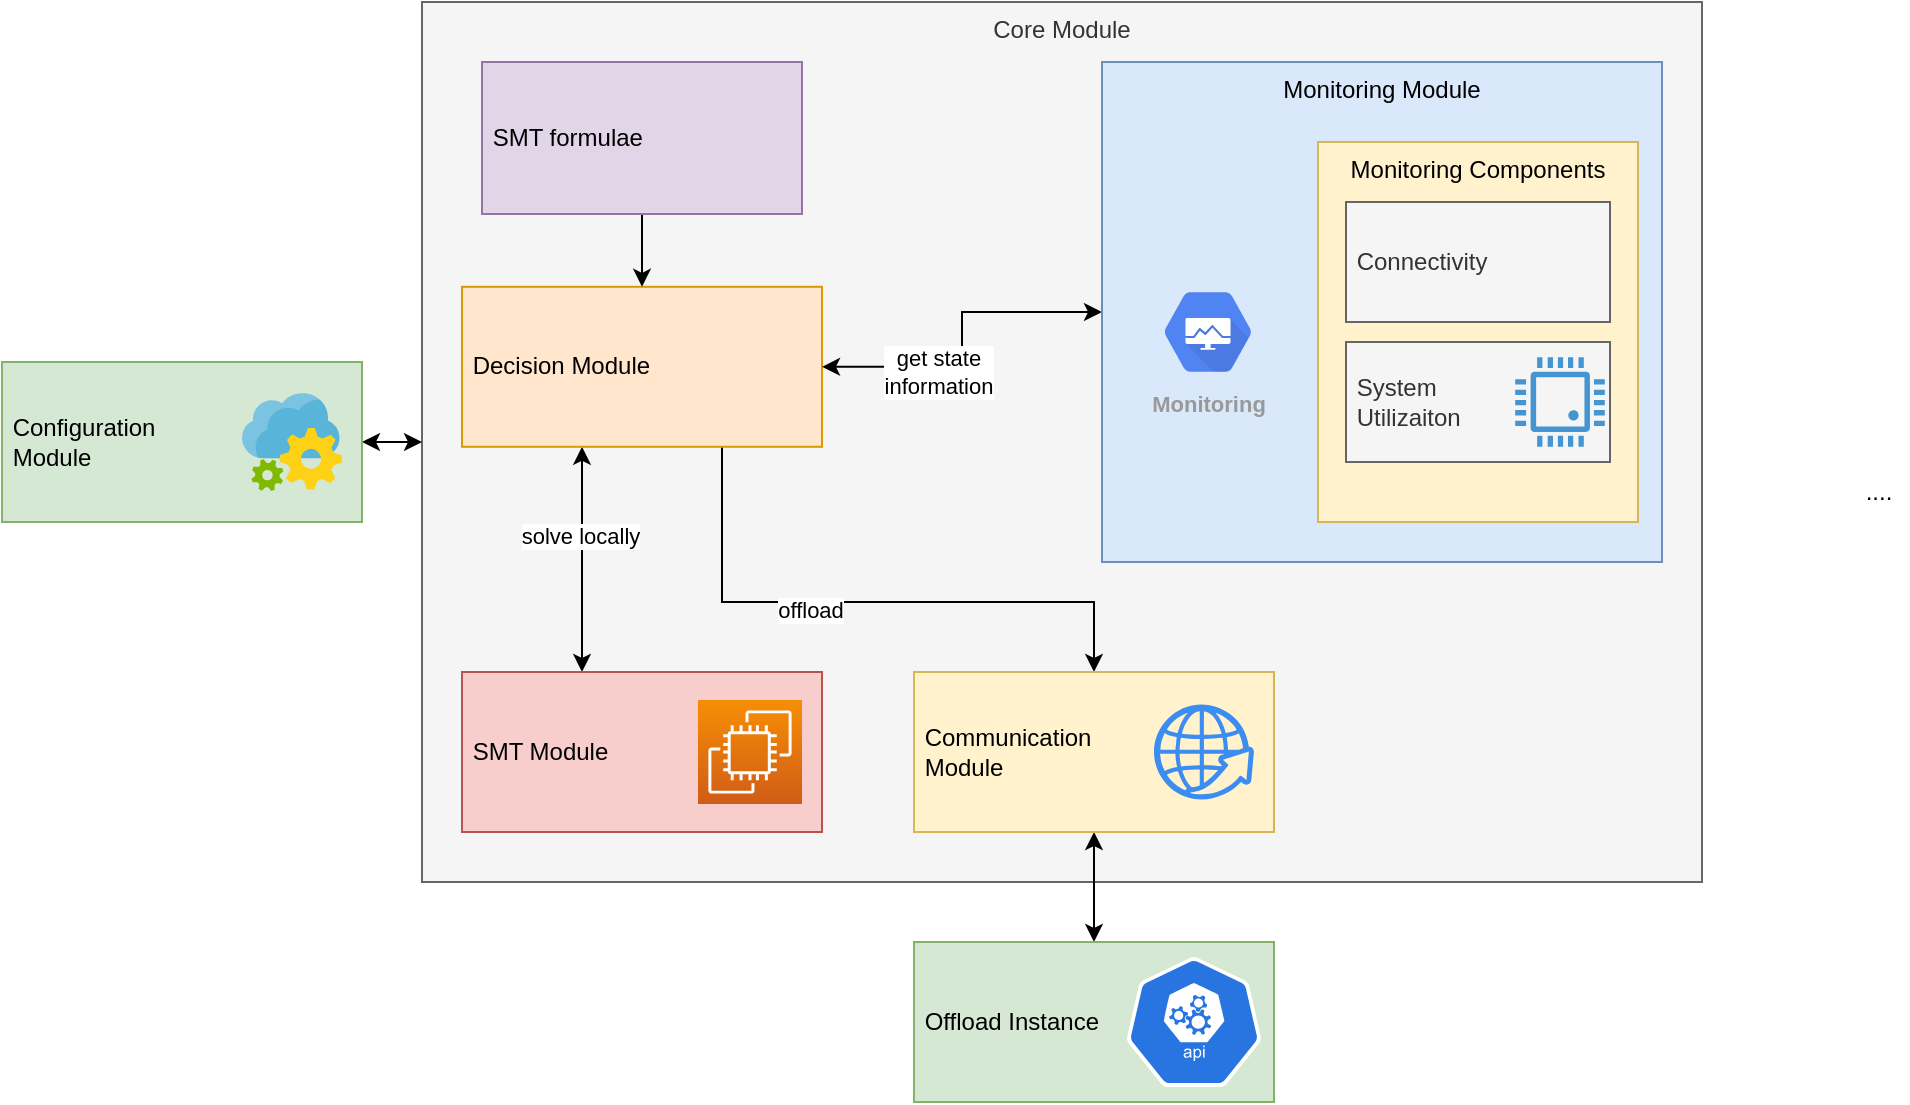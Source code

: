 <mxfile version="16.5.3" type="device" pages="3"><diagram id="HZbgIOah4H4XO02jpPyo" name="design"><mxGraphModel dx="1422" dy="762" grid="1" gridSize="10" guides="1" tooltips="1" connect="1" arrows="1" fold="1" page="1" pageScale="1" pageWidth="827" pageHeight="1169" math="0" shadow="0"><root><mxCell id="0"/><mxCell id="1" parent="0"/><mxCell id="iXTkmS1UlQjCXuWyBWxg-1" value="Core Module" style="rounded=0;whiteSpace=wrap;html=1;fillColor=#f5f5f5;fontColor=#333333;strokeColor=#666666;verticalAlign=top;" vertex="1" parent="1"><mxGeometry x="250" y="80" width="640" height="440" as="geometry"/></mxCell><mxCell id="iXTkmS1UlQjCXuWyBWxg-2" style="edgeStyle=orthogonalEdgeStyle;rounded=0;orthogonalLoop=1;jettySize=auto;html=1;startArrow=classic;startFill=1;" edge="1" parent="1" source="iXTkmS1UlQjCXuWyBWxg-3" target="iXTkmS1UlQjCXuWyBWxg-1"><mxGeometry relative="1" as="geometry"/></mxCell><mxCell id="iXTkmS1UlQjCXuWyBWxg-3" value="&amp;nbsp;Configuration &lt;br&gt;&amp;nbsp;Module" style="rounded=0;whiteSpace=wrap;html=1;align=left;fillColor=#d5e8d4;strokeColor=#82b366;" vertex="1" parent="1"><mxGeometry x="40" y="260" width="180" height="80" as="geometry"/></mxCell><mxCell id="iXTkmS1UlQjCXuWyBWxg-4" style="edgeStyle=orthogonalEdgeStyle;rounded=0;orthogonalLoop=1;jettySize=auto;html=1;startArrow=classic;startFill=1;" edge="1" parent="1" source="iXTkmS1UlQjCXuWyBWxg-8" target="iXTkmS1UlQjCXuWyBWxg-24"><mxGeometry relative="1" as="geometry"><Array as="points"><mxPoint x="330" y="360"/><mxPoint x="330" y="360"/></Array></mxGeometry></mxCell><mxCell id="iXTkmS1UlQjCXuWyBWxg-5" value="solve locally" style="edgeLabel;html=1;align=center;verticalAlign=middle;resizable=0;points=[];" vertex="1" connectable="0" parent="iXTkmS1UlQjCXuWyBWxg-4"><mxGeometry x="-0.208" y="-1" relative="1" as="geometry"><mxPoint as="offset"/></mxGeometry></mxCell><mxCell id="iXTkmS1UlQjCXuWyBWxg-6" style="edgeStyle=orthogonalEdgeStyle;rounded=0;orthogonalLoop=1;jettySize=auto;html=1;entryX=0.5;entryY=0;entryDx=0;entryDy=0;startArrow=none;startFill=0;" edge="1" parent="1" source="iXTkmS1UlQjCXuWyBWxg-8" target="iXTkmS1UlQjCXuWyBWxg-22"><mxGeometry relative="1" as="geometry"><Array as="points"><mxPoint x="400" y="380"/><mxPoint x="586" y="380"/></Array></mxGeometry></mxCell><mxCell id="iXTkmS1UlQjCXuWyBWxg-7" value="offload" style="edgeLabel;html=1;align=center;verticalAlign=middle;resizable=0;points=[];" vertex="1" connectable="0" parent="iXTkmS1UlQjCXuWyBWxg-6"><mxGeometry x="-0.185" y="-4" relative="1" as="geometry"><mxPoint as="offset"/></mxGeometry></mxCell><mxCell id="iXTkmS1UlQjCXuWyBWxg-8" value="&amp;nbsp;Decision Module" style="rounded=0;whiteSpace=wrap;html=1;align=left;fillColor=#ffe6cc;strokeColor=#d79b00;" vertex="1" parent="1"><mxGeometry x="270" y="222.4" width="180" height="80" as="geometry"/></mxCell><mxCell id="iXTkmS1UlQjCXuWyBWxg-9" style="edgeStyle=orthogonalEdgeStyle;rounded=0;orthogonalLoop=1;jettySize=auto;html=1;entryX=0;entryY=0.5;entryDx=0;entryDy=0;startArrow=classic;startFill=1;" edge="1" parent="1" source="iXTkmS1UlQjCXuWyBWxg-11" target="iXTkmS1UlQjCXuWyBWxg-12"><mxGeometry relative="1" as="geometry"/></mxCell><mxCell id="iXTkmS1UlQjCXuWyBWxg-10" value="get state&lt;br&gt;information" style="edgeLabel;html=1;align=center;verticalAlign=middle;resizable=0;points=[];" vertex="1" connectable="0" parent="iXTkmS1UlQjCXuWyBWxg-9"><mxGeometry x="-0.307" y="-2" relative="1" as="geometry"><mxPoint as="offset"/></mxGeometry></mxCell><mxCell id="iXTkmS1UlQjCXuWyBWxg-11" value="" style="shape=image;html=1;verticalAlign=top;verticalLabelPosition=bottom;labelBackgroundColor=#ffffff;imageAspect=0;aspect=fixed;image=https://cdn3.iconfinder.com/data/icons/analytic-investment-and-balanced-scorecard/512/628_Balance_decision_justice_law_scale-128.png;rounded=1;gradientColor=none;" vertex="1" parent="1"><mxGeometry x="382" y="228.4" width="68" height="68" as="geometry"/></mxCell><mxCell id="iXTkmS1UlQjCXuWyBWxg-12" value="Monitoring Module" style="rounded=0;whiteSpace=wrap;html=1;fillColor=#dae8fc;strokeColor=#6c8ebf;horizontal=1;verticalAlign=top;" vertex="1" parent="1"><mxGeometry x="590" y="110" width="280" height="250" as="geometry"/></mxCell><mxCell id="iXTkmS1UlQjCXuWyBWxg-13" value="Monitoring Components" style="rounded=0;whiteSpace=wrap;html=1;verticalAlign=top;fillColor=#fff2cc;strokeColor=#d6b656;" vertex="1" parent="1"><mxGeometry x="698" y="150" width="160" height="190" as="geometry"/></mxCell><mxCell id="iXTkmS1UlQjCXuWyBWxg-14" value="Monitoring" style="sketch=0;html=1;fillColor=#5184F3;strokeColor=none;verticalAlign=top;labelPosition=center;verticalLabelPosition=bottom;align=center;spacingTop=-6;fontSize=11;fontStyle=1;fontColor=#999999;shape=mxgraph.gcp2.hexIcon;prIcon=cloud_deployment_manager;rounded=1;" vertex="1" parent="1"><mxGeometry x="610" y="215.75" width="66" height="58.5" as="geometry"/></mxCell><mxCell id="iXTkmS1UlQjCXuWyBWxg-15" value="&amp;nbsp;Connectivity" style="rounded=0;whiteSpace=wrap;html=1;fillColor=#f5f5f5;fontColor=#333333;strokeColor=#666666;align=left;" vertex="1" parent="1"><mxGeometry x="712" y="180" width="132" height="60" as="geometry"/></mxCell><mxCell id="iXTkmS1UlQjCXuWyBWxg-16" value="" style="shape=image;html=1;verticalAlign=top;verticalLabelPosition=bottom;labelBackgroundColor=#ffffff;imageAspect=0;aspect=fixed;image=https://cdn4.iconfinder.com/data/icons/vecico-connectivity/288/wifi_Symbol-128.png;rounded=1;gradientColor=none;" vertex="1" parent="1"><mxGeometry x="800" y="191" width="38" height="38" as="geometry"/></mxCell><mxCell id="iXTkmS1UlQjCXuWyBWxg-17" value="&amp;nbsp;System&amp;nbsp;&lt;br&gt;&amp;nbsp;Utilizaiton" style="rounded=0;whiteSpace=wrap;html=1;fillColor=#f5f5f5;fontColor=#333333;strokeColor=#666666;align=left;" vertex="1" parent="1"><mxGeometry x="712" y="250" width="132" height="60" as="geometry"/></mxCell><mxCell id="iXTkmS1UlQjCXuWyBWxg-18" value="" style="pointerEvents=1;shadow=0;dashed=0;html=1;strokeColor=none;fillColor=#4495D1;labelPosition=center;verticalLabelPosition=bottom;verticalAlign=top;align=center;outlineConnect=0;shape=mxgraph.veeam.cpu;rounded=1;" vertex="1" parent="1"><mxGeometry x="796.6" y="257.6" width="44.8" height="44.8" as="geometry"/></mxCell><mxCell id="iXTkmS1UlQjCXuWyBWxg-19" value="...." style="text;html=1;align=center;verticalAlign=middle;resizable=0;points=[];autosize=1;strokeColor=none;fillColor=none;" vertex="1" parent="1"><mxGeometry x="963" y="315" width="30" height="20" as="geometry"/></mxCell><mxCell id="iXTkmS1UlQjCXuWyBWxg-20" value="" style="sketch=0;aspect=fixed;html=1;points=[];align=center;image;fontSize=12;image=img/lib/mscae/App_Configuration.svg;rounded=1;gradientColor=none;" vertex="1" parent="1"><mxGeometry x="160" y="275.5" width="50" height="49" as="geometry"/></mxCell><mxCell id="iXTkmS1UlQjCXuWyBWxg-21" style="edgeStyle=orthogonalEdgeStyle;rounded=0;orthogonalLoop=1;jettySize=auto;html=1;entryX=0.5;entryY=0;entryDx=0;entryDy=0;startArrow=classic;startFill=1;" edge="1" parent="1" source="iXTkmS1UlQjCXuWyBWxg-22" target="iXTkmS1UlQjCXuWyBWxg-25"><mxGeometry relative="1" as="geometry"/></mxCell><mxCell id="iXTkmS1UlQjCXuWyBWxg-22" value="&amp;nbsp;Communication&lt;br&gt;&amp;nbsp;Module" style="rounded=0;whiteSpace=wrap;html=1;align=left;fillColor=#fff2cc;strokeColor=#d6b656;" vertex="1" parent="1"><mxGeometry x="496" y="415" width="180" height="80" as="geometry"/></mxCell><mxCell id="iXTkmS1UlQjCXuWyBWxg-23" value="" style="sketch=0;html=1;aspect=fixed;strokeColor=none;shadow=0;align=center;verticalAlign=top;fillColor=#3B8DF1;shape=mxgraph.gcp2.globe_world;rounded=1;" vertex="1" parent="1"><mxGeometry x="616" y="431.25" width="50" height="47.5" as="geometry"/></mxCell><mxCell id="iXTkmS1UlQjCXuWyBWxg-24" value="&amp;nbsp;SMT Module" style="rounded=0;whiteSpace=wrap;html=1;align=left;fillColor=#f8cecc;strokeColor=#b85450;" vertex="1" parent="1"><mxGeometry x="270" y="415" width="180" height="80" as="geometry"/></mxCell><mxCell id="iXTkmS1UlQjCXuWyBWxg-25" value="&amp;nbsp;Offload Instance" style="rounded=0;whiteSpace=wrap;html=1;align=left;fillColor=#d5e8d4;strokeColor=#82b366;" vertex="1" parent="1"><mxGeometry x="496" y="550" width="180" height="80" as="geometry"/></mxCell><mxCell id="iXTkmS1UlQjCXuWyBWxg-26" value="" style="sketch=0;html=1;dashed=0;whitespace=wrap;fillColor=#2875E2;strokeColor=#ffffff;points=[[0.005,0.63,0],[0.1,0.2,0],[0.9,0.2,0],[0.5,0,0],[0.995,0.63,0],[0.72,0.99,0],[0.5,1,0],[0.28,0.99,0]];shape=mxgraph.kubernetes.icon;prIcon=api;rounded=1;" vertex="1" parent="1"><mxGeometry x="596" y="557.5" width="80" height="65" as="geometry"/></mxCell><mxCell id="iXTkmS1UlQjCXuWyBWxg-27" style="edgeStyle=orthogonalEdgeStyle;rounded=0;orthogonalLoop=1;jettySize=auto;html=1;entryX=0.5;entryY=0;entryDx=0;entryDy=0;startArrow=none;startFill=0;" edge="1" parent="1" source="iXTkmS1UlQjCXuWyBWxg-28" target="iXTkmS1UlQjCXuWyBWxg-8"><mxGeometry relative="1" as="geometry"/></mxCell><mxCell id="iXTkmS1UlQjCXuWyBWxg-28" value="&amp;nbsp;SMT formulae" style="rounded=0;whiteSpace=wrap;html=1;verticalAlign=middle;align=left;fillColor=#e1d5e7;strokeColor=#9673a6;" vertex="1" parent="1"><mxGeometry x="280" y="110" width="160" height="76" as="geometry"/></mxCell><mxCell id="iXTkmS1UlQjCXuWyBWxg-29" value="" style="shape=image;html=1;verticalAlign=top;verticalLabelPosition=bottom;labelBackgroundColor=#ffffff;imageAspect=0;aspect=fixed;image=https://cdn2.iconfinder.com/data/icons/thin-line-icons-for-seo-and-development-1/64/SEO_courses_training_flipchart-128.png;fillColor=#e1d5e7;strokeColor=#9673a6;" vertex="1" parent="1"><mxGeometry x="370" y="113" width="70" height="70" as="geometry"/></mxCell><mxCell id="iXTkmS1UlQjCXuWyBWxg-30" value="" style="sketch=0;points=[[0,0,0],[0.25,0,0],[0.5,0,0],[0.75,0,0],[1,0,0],[0,1,0],[0.25,1,0],[0.5,1,0],[0.75,1,0],[1,1,0],[0,0.25,0],[0,0.5,0],[0,0.75,0],[1,0.25,0],[1,0.5,0],[1,0.75,0]];outlineConnect=0;fontColor=#232F3E;gradientColor=#F78E04;gradientDirection=north;fillColor=#D05C17;strokeColor=#ffffff;dashed=0;verticalLabelPosition=bottom;verticalAlign=top;align=center;html=1;fontSize=12;fontStyle=0;aspect=fixed;shape=mxgraph.aws4.resourceIcon;resIcon=mxgraph.aws4.ec2;" vertex="1" parent="1"><mxGeometry x="388" y="429" width="52" height="52" as="geometry"/></mxCell></root></mxGraphModel></diagram><diagram id="VQ16vlKQhufRSStFDDUe" name="implementation"><mxGraphModel dx="1422" dy="1931" grid="1" gridSize="10" guides="1" tooltips="1" connect="1" arrows="1" fold="1" page="1" pageScale="1" pageWidth="827" pageHeight="1169" math="0" shadow="0"><root><mxCell id="ncr30bfwHRafkzeXJ7R9-0"/><mxCell id="ncr30bfwHRafkzeXJ7R9-1" parent="ncr30bfwHRafkzeXJ7R9-0"/><mxCell id="ncr30bfwHRafkzeXJ7R9-2" value="&amp;nbsp;Configuration &lt;br&gt;&amp;nbsp;Module" style="rounded=0;whiteSpace=wrap;html=1;align=center;fillColor=#d5e8d4;strokeColor=#82b366;verticalAlign=top;" vertex="1" parent="ncr30bfwHRafkzeXJ7R9-1"><mxGeometry x="610" y="-180" width="180" height="210" as="geometry"/></mxCell><mxCell id="ncr30bfwHRafkzeXJ7R9-3" value="SMT Solver Instance" style="rounded=0;whiteSpace=wrap;html=1;fillColor=#f5f5f5;fontColor=#333333;strokeColor=#666666;verticalAlign=top;" vertex="1" parent="ncr30bfwHRafkzeXJ7R9-1"><mxGeometry x="456" y="700" width="260" height="190" as="geometry"/></mxCell><mxCell id="ncr30bfwHRafkzeXJ7R9-4" value="Core Module" style="rounded=0;whiteSpace=wrap;html=1;fillColor=#f5f5f5;fontColor=#333333;strokeColor=#666666;verticalAlign=top;" vertex="1" parent="ncr30bfwHRafkzeXJ7R9-1"><mxGeometry x="250" y="80" width="640" height="440" as="geometry"/></mxCell><mxCell id="ncr30bfwHRafkzeXJ7R9-5" style="edgeStyle=orthogonalEdgeStyle;rounded=0;orthogonalLoop=1;jettySize=auto;html=1;startArrow=classic;startFill=1;" edge="1" parent="ncr30bfwHRafkzeXJ7R9-1" source="ncr30bfwHRafkzeXJ7R9-9" target="ncr30bfwHRafkzeXJ7R9-24"><mxGeometry relative="1" as="geometry"><Array as="points"><mxPoint x="330" y="360"/><mxPoint x="330" y="360"/></Array></mxGeometry></mxCell><mxCell id="ncr30bfwHRafkzeXJ7R9-6" value="solve locally" style="edgeLabel;html=1;align=center;verticalAlign=middle;resizable=0;points=[];" vertex="1" connectable="0" parent="ncr30bfwHRafkzeXJ7R9-5"><mxGeometry x="-0.208" y="-1" relative="1" as="geometry"><mxPoint as="offset"/></mxGeometry></mxCell><mxCell id="ncr30bfwHRafkzeXJ7R9-7" style="edgeStyle=orthogonalEdgeStyle;rounded=0;orthogonalLoop=1;jettySize=auto;html=1;entryX=0.5;entryY=0;entryDx=0;entryDy=0;startArrow=none;startFill=0;" edge="1" parent="ncr30bfwHRafkzeXJ7R9-1" source="ncr30bfwHRafkzeXJ7R9-9" target="ncr30bfwHRafkzeXJ7R9-21"><mxGeometry relative="1" as="geometry"><Array as="points"><mxPoint x="400" y="380"/><mxPoint x="586" y="380"/></Array></mxGeometry></mxCell><mxCell id="ncr30bfwHRafkzeXJ7R9-8" value="offload" style="edgeLabel;html=1;align=center;verticalAlign=middle;resizable=0;points=[];" vertex="1" connectable="0" parent="ncr30bfwHRafkzeXJ7R9-7"><mxGeometry x="-0.185" y="-4" relative="1" as="geometry"><mxPoint as="offset"/></mxGeometry></mxCell><mxCell id="ncr30bfwHRafkzeXJ7R9-9" value="&amp;nbsp;Decision Module" style="rounded=0;whiteSpace=wrap;html=1;align=left;fillColor=#ffe6cc;strokeColor=#d79b00;" vertex="1" parent="ncr30bfwHRafkzeXJ7R9-1"><mxGeometry x="270" y="222.4" width="180" height="80" as="geometry"/></mxCell><mxCell id="ncr30bfwHRafkzeXJ7R9-10" style="edgeStyle=orthogonalEdgeStyle;rounded=0;orthogonalLoop=1;jettySize=auto;html=1;entryX=0;entryY=0.5;entryDx=0;entryDy=0;startArrow=classic;startFill=1;" edge="1" parent="ncr30bfwHRafkzeXJ7R9-1" source="ncr30bfwHRafkzeXJ7R9-12" target="ncr30bfwHRafkzeXJ7R9-13"><mxGeometry relative="1" as="geometry"/></mxCell><mxCell id="ncr30bfwHRafkzeXJ7R9-11" value="get state&lt;br&gt;information" style="edgeLabel;html=1;align=center;verticalAlign=middle;resizable=0;points=[];" vertex="1" connectable="0" parent="ncr30bfwHRafkzeXJ7R9-10"><mxGeometry x="-0.307" y="-2" relative="1" as="geometry"><mxPoint as="offset"/></mxGeometry></mxCell><mxCell id="ncr30bfwHRafkzeXJ7R9-12" value="" style="shape=image;html=1;verticalAlign=top;verticalLabelPosition=bottom;labelBackgroundColor=#ffffff;imageAspect=0;aspect=fixed;image=https://cdn3.iconfinder.com/data/icons/analytic-investment-and-balanced-scorecard/512/628_Balance_decision_justice_law_scale-128.png;rounded=1;gradientColor=none;" vertex="1" parent="ncr30bfwHRafkzeXJ7R9-1"><mxGeometry x="382" y="228.4" width="68" height="68" as="geometry"/></mxCell><mxCell id="ncr30bfwHRafkzeXJ7R9-13" value="Monitoring Module" style="rounded=0;whiteSpace=wrap;html=1;fillColor=#dae8fc;strokeColor=#6c8ebf;horizontal=1;verticalAlign=top;" vertex="1" parent="ncr30bfwHRafkzeXJ7R9-1"><mxGeometry x="590" y="110" width="280" height="250" as="geometry"/></mxCell><mxCell id="ncr30bfwHRafkzeXJ7R9-14" value="Monitoring Components" style="rounded=0;whiteSpace=wrap;html=1;verticalAlign=top;fillColor=#fff2cc;strokeColor=#d6b656;" vertex="1" parent="ncr30bfwHRafkzeXJ7R9-1"><mxGeometry x="698" y="150" width="160" height="190" as="geometry"/></mxCell><mxCell id="ncr30bfwHRafkzeXJ7R9-15" value="Monitoring" style="sketch=0;html=1;fillColor=#5184F3;strokeColor=none;verticalAlign=top;labelPosition=center;verticalLabelPosition=bottom;align=center;spacingTop=-6;fontSize=11;fontStyle=1;fontColor=#999999;shape=mxgraph.gcp2.hexIcon;prIcon=cloud_deployment_manager;rounded=1;" vertex="1" parent="ncr30bfwHRafkzeXJ7R9-1"><mxGeometry x="610" y="215.75" width="66" height="58.5" as="geometry"/></mxCell><mxCell id="ncr30bfwHRafkzeXJ7R9-16" value="&amp;nbsp;Connectivity&lt;br&gt;&amp;nbsp;average rtt" style="rounded=0;whiteSpace=wrap;html=1;fillColor=#f5f5f5;fontColor=#333333;strokeColor=#666666;align=left;" vertex="1" parent="ncr30bfwHRafkzeXJ7R9-1"><mxGeometry x="712" y="180" width="132" height="60" as="geometry"/></mxCell><mxCell id="ncr30bfwHRafkzeXJ7R9-17" value="" style="shape=image;html=1;verticalAlign=top;verticalLabelPosition=bottom;labelBackgroundColor=#ffffff;imageAspect=0;aspect=fixed;image=https://cdn4.iconfinder.com/data/icons/vecico-connectivity/288/wifi_Symbol-128.png;rounded=1;gradientColor=none;" vertex="1" parent="ncr30bfwHRafkzeXJ7R9-1"><mxGeometry x="800" y="191" width="38" height="38" as="geometry"/></mxCell><mxCell id="ncr30bfwHRafkzeXJ7R9-18" value="&amp;nbsp;System&amp;nbsp;&lt;br&gt;&amp;nbsp;Utilizaiton&lt;br&gt;&amp;nbsp;psutil" style="rounded=0;whiteSpace=wrap;html=1;fillColor=#f5f5f5;fontColor=#333333;strokeColor=#666666;align=left;" vertex="1" parent="ncr30bfwHRafkzeXJ7R9-1"><mxGeometry x="712" y="250" width="132" height="60" as="geometry"/></mxCell><mxCell id="ncr30bfwHRafkzeXJ7R9-19" value="" style="pointerEvents=1;shadow=0;dashed=0;html=1;strokeColor=none;fillColor=#4495D1;labelPosition=center;verticalLabelPosition=bottom;verticalAlign=top;align=center;outlineConnect=0;shape=mxgraph.veeam.cpu;rounded=1;" vertex="1" parent="ncr30bfwHRafkzeXJ7R9-1"><mxGeometry x="796.6" y="257.6" width="44.8" height="44.8" as="geometry"/></mxCell><mxCell id="ncr30bfwHRafkzeXJ7R9-20" style="edgeStyle=orthogonalEdgeStyle;rounded=0;orthogonalLoop=1;jettySize=auto;html=1;startArrow=classic;startFill=1;" edge="1" parent="ncr30bfwHRafkzeXJ7R9-1" source="ncr30bfwHRafkzeXJ7R9-21"><mxGeometry relative="1" as="geometry"><mxPoint x="586" y="570" as="targetPoint"/></mxGeometry></mxCell><mxCell id="ncr30bfwHRafkzeXJ7R9-21" value="&amp;nbsp;REST Client" style="rounded=0;whiteSpace=wrap;html=1;align=left;fillColor=#fff2cc;strokeColor=#d6b656;" vertex="1" parent="ncr30bfwHRafkzeXJ7R9-1"><mxGeometry x="496" y="415" width="180" height="80" as="geometry"/></mxCell><mxCell id="ncr30bfwHRafkzeXJ7R9-22" value="" style="sketch=0;html=1;aspect=fixed;strokeColor=none;shadow=0;align=center;verticalAlign=top;fillColor=#3B8DF1;shape=mxgraph.gcp2.globe_world;rounded=1;" vertex="1" parent="ncr30bfwHRafkzeXJ7R9-1"><mxGeometry x="616" y="431.25" width="50" height="47.5" as="geometry"/></mxCell><mxCell id="ncr30bfwHRafkzeXJ7R9-23" style="edgeStyle=orthogonalEdgeStyle;rounded=0;orthogonalLoop=1;jettySize=auto;html=1;exitX=0;exitY=0.5;exitDx=0;exitDy=0;entryX=1;entryY=0.5;entryDx=0;entryDy=0;startArrow=classic;startFill=1;" edge="1" parent="ncr30bfwHRafkzeXJ7R9-1" source="ncr30bfwHRafkzeXJ7R9-24" target="ncr30bfwHRafkzeXJ7R9-46"><mxGeometry relative="1" as="geometry"/></mxCell><mxCell id="ncr30bfwHRafkzeXJ7R9-24" value="&amp;nbsp;SMT Solver&lt;br&gt;&amp;nbsp;Call subprocess" style="rounded=0;whiteSpace=wrap;html=1;align=left;fillColor=#f8cecc;strokeColor=#b85450;" vertex="1" parent="ncr30bfwHRafkzeXJ7R9-1"><mxGeometry x="270" y="415" width="180" height="80" as="geometry"/></mxCell><mxCell id="ncr30bfwHRafkzeXJ7R9-25" style="edgeStyle=orthogonalEdgeStyle;rounded=0;orthogonalLoop=1;jettySize=auto;html=1;entryX=0.5;entryY=0;entryDx=0;entryDy=0;startArrow=none;startFill=0;" edge="1" parent="ncr30bfwHRafkzeXJ7R9-1" source="ncr30bfwHRafkzeXJ7R9-26" target="ncr30bfwHRafkzeXJ7R9-9"><mxGeometry relative="1" as="geometry"/></mxCell><mxCell id="ncr30bfwHRafkzeXJ7R9-26" value="&amp;nbsp;SMT formulae&lt;br&gt;&amp;nbsp;in SMT-LIB&lt;br&gt;&amp;nbsp;format" style="rounded=0;whiteSpace=wrap;html=1;verticalAlign=middle;align=left;fillColor=#e1d5e7;strokeColor=#9673a6;" vertex="1" parent="ncr30bfwHRafkzeXJ7R9-1"><mxGeometry x="280" y="110" width="160" height="76" as="geometry"/></mxCell><mxCell id="ncr30bfwHRafkzeXJ7R9-27" value="" style="shape=image;html=1;verticalAlign=top;verticalLabelPosition=bottom;labelBackgroundColor=#ffffff;imageAspect=0;aspect=fixed;image=https://cdn2.iconfinder.com/data/icons/thin-line-icons-for-seo-and-development-1/64/SEO_courses_training_flipchart-128.png;fillColor=#e1d5e7;strokeColor=#9673a6;" vertex="1" parent="ncr30bfwHRafkzeXJ7R9-1"><mxGeometry x="370" y="113" width="70" height="70" as="geometry"/></mxCell><mxCell id="ncr30bfwHRafkzeXJ7R9-28" value="" style="sketch=0;points=[[0,0,0],[0.25,0,0],[0.5,0,0],[0.75,0,0],[1,0,0],[0,1,0],[0.25,1,0],[0.5,1,0],[0.75,1,0],[1,1,0],[0,0.25,0],[0,0.5,0],[0,0.75,0],[1,0.25,0],[1,0.5,0],[1,0.75,0]];outlineConnect=0;fontColor=#232F3E;gradientColor=#F78E04;gradientDirection=north;fillColor=#D05C17;strokeColor=#ffffff;dashed=0;verticalLabelPosition=bottom;verticalAlign=top;align=center;html=1;fontSize=12;fontStyle=0;aspect=fixed;shape=mxgraph.aws4.resourceIcon;resIcon=mxgraph.aws4.ec2;" vertex="1" parent="ncr30bfwHRafkzeXJ7R9-1"><mxGeometry x="390" y="429" width="52" height="52" as="geometry"/></mxCell><mxCell id="ncr30bfwHRafkzeXJ7R9-29" value="oflload to final node" style="edgeStyle=orthogonalEdgeStyle;rounded=0;orthogonalLoop=1;jettySize=auto;html=1;exitX=0.5;exitY=1;exitDx=0;exitDy=0;entryX=0.5;entryY=0;entryDx=0;entryDy=0;startArrow=classic;startFill=1;" edge="1" parent="ncr30bfwHRafkzeXJ7R9-1" source="ncr30bfwHRafkzeXJ7R9-32" target="ncr30bfwHRafkzeXJ7R9-3"><mxGeometry relative="1" as="geometry"/></mxCell><mxCell id="ncr30bfwHRafkzeXJ7R9-30" style="edgeStyle=orthogonalEdgeStyle;rounded=0;orthogonalLoop=1;jettySize=auto;html=1;exitX=0;exitY=0.5;exitDx=0;exitDy=0;entryX=0;entryY=0.5;entryDx=0;entryDy=0;startArrow=classic;startFill=1;" edge="1" parent="ncr30bfwHRafkzeXJ7R9-1" source="ncr30bfwHRafkzeXJ7R9-32" target="ncr30bfwHRafkzeXJ7R9-9"><mxGeometry relative="1" as="geometry"><Array as="points"><mxPoint x="210" y="610"/><mxPoint x="210" y="262"/></Array></mxGeometry></mxCell><mxCell id="ncr30bfwHRafkzeXJ7R9-31" value="offload to not final node" style="edgeLabel;html=1;align=center;verticalAlign=middle;resizable=0;points=[];" vertex="1" connectable="0" parent="ncr30bfwHRafkzeXJ7R9-30"><mxGeometry x="-0.376" y="1" relative="1" as="geometry"><mxPoint as="offset"/></mxGeometry></mxCell><mxCell id="ncr30bfwHRafkzeXJ7R9-32" value="" style="rhombus;whiteSpace=wrap;html=1;" vertex="1" parent="ncr30bfwHRafkzeXJ7R9-1"><mxGeometry x="546" y="570" width="80" height="80" as="geometry"/></mxCell><mxCell id="ncr30bfwHRafkzeXJ7R9-33" style="edgeStyle=orthogonalEdgeStyle;rounded=0;orthogonalLoop=1;jettySize=auto;html=1;exitX=0.5;exitY=1;exitDx=0;exitDy=0;entryX=0.5;entryY=0;entryDx=0;entryDy=0;startArrow=classic;startFill=1;" edge="1" parent="ncr30bfwHRafkzeXJ7R9-1" source="ncr30bfwHRafkzeXJ7R9-34" target="ncr30bfwHRafkzeXJ7R9-37"><mxGeometry relative="1" as="geometry"/></mxCell><mxCell id="ncr30bfwHRafkzeXJ7R9-34" value="&amp;nbsp;REST Endpoint&lt;br&gt;&amp;nbsp;with Flask" style="rounded=0;whiteSpace=wrap;html=1;fillColor=#d5e8d4;strokeColor=#82b366;verticalAlign=middle;align=left;" vertex="1" parent="ncr30bfwHRafkzeXJ7R9-1"><mxGeometry x="476" y="729" width="150" height="62" as="geometry"/></mxCell><mxCell id="ncr30bfwHRafkzeXJ7R9-35" value="" style="sketch=0;aspect=fixed;html=1;points=[];align=center;image;fontSize=12;image=img/lib/mscae/Docker.svg;" vertex="1" parent="ncr30bfwHRafkzeXJ7R9-1"><mxGeometry x="646" y="729" width="50" height="41" as="geometry"/></mxCell><mxCell id="ncr30bfwHRafkzeXJ7R9-36" value="" style="sketch=0;pointerEvents=1;shadow=0;dashed=0;html=1;strokeColor=none;fillColor=#DF8C42;labelPosition=center;verticalLabelPosition=bottom;verticalAlign=top;align=center;outlineConnect=0;shape=mxgraph.veeam2.restful_api;aspect=fixed;" vertex="1" parent="ncr30bfwHRafkzeXJ7R9-1"><mxGeometry x="576" y="740" width="40" height="40" as="geometry"/></mxCell><mxCell id="ncr30bfwHRafkzeXJ7R9-37" value="&amp;nbsp;SMT Solver&lt;br&gt;&amp;nbsp;with PySMT" style="rounded=0;whiteSpace=wrap;html=1;fillColor=#d5e8d4;strokeColor=#82b366;verticalAlign=middle;align=left;" vertex="1" parent="ncr30bfwHRafkzeXJ7R9-1"><mxGeometry x="476" y="820" width="150" height="62" as="geometry"/></mxCell><mxCell id="ncr30bfwHRafkzeXJ7R9-38" value="" style="sketch=0;points=[[0,0,0],[0.25,0,0],[0.5,0,0],[0.75,0,0],[1,0,0],[0,1,0],[0.25,1,0],[0.5,1,0],[0.75,1,0],[1,1,0],[0,0.25,0],[0,0.5,0],[0,0.75,0],[1,0.25,0],[1,0.5,0],[1,0.75,0]];outlineConnect=0;fontColor=#232F3E;gradientColor=#F78E04;gradientDirection=north;fillColor=#D05C17;strokeColor=#ffffff;dashed=0;verticalLabelPosition=bottom;verticalAlign=top;align=center;html=1;fontSize=12;fontStyle=0;aspect=fixed;shape=mxgraph.aws4.resourceIcon;resIcon=mxgraph.aws4.ec2;" vertex="1" parent="ncr30bfwHRafkzeXJ7R9-1"><mxGeometry x="574" y="830" width="42" height="42" as="geometry"/></mxCell><mxCell id="ncr30bfwHRafkzeXJ7R9-39" style="edgeStyle=orthogonalEdgeStyle;rounded=0;orthogonalLoop=1;jettySize=auto;html=1;entryX=0.5;entryY=1;entryDx=0;entryDy=0;startArrow=classic;startFill=1;" edge="1" parent="ncr30bfwHRafkzeXJ7R9-1" source="ncr30bfwHRafkzeXJ7R9-40" target="ncr30bfwHRafkzeXJ7R9-43"><mxGeometry relative="1" as="geometry"/></mxCell><mxCell id="ncr30bfwHRafkzeXJ7R9-40" value="&amp;nbsp;YAML file&amp;nbsp;" style="rounded=0;whiteSpace=wrap;html=1;align=left;fillColor=#fff2cc;strokeColor=#d6b656;" vertex="1" parent="ncr30bfwHRafkzeXJ7R9-1"><mxGeometry x="651" y="-50" width="98" height="65" as="geometry"/></mxCell><mxCell id="ncr30bfwHRafkzeXJ7R9-41" value="" style="verticalLabelPosition=bottom;html=1;verticalAlign=top;align=center;strokeColor=none;fillColor=#00BEF2;shape=mxgraph.azure.code_file;pointerEvents=1;" vertex="1" parent="ncr30bfwHRafkzeXJ7R9-1"><mxGeometry x="711" y="-35" width="35.5" height="35" as="geometry"/></mxCell><mxCell id="ncr30bfwHRafkzeXJ7R9-42" style="edgeStyle=orthogonalEdgeStyle;rounded=0;orthogonalLoop=1;jettySize=auto;html=1;entryX=0.5;entryY=0;entryDx=0;entryDy=0;startArrow=classic;startFill=1;endArrow=none;endFill=0;" edge="1" parent="ncr30bfwHRafkzeXJ7R9-1" source="ncr30bfwHRafkzeXJ7R9-43" target="ncr30bfwHRafkzeXJ7R9-4"><mxGeometry relative="1" as="geometry"><Array as="points"><mxPoint x="570" y="-110"/></Array></mxGeometry></mxCell><mxCell id="ncr30bfwHRafkzeXJ7R9-43" value="Configuration API&lt;br&gt;with live updating" style="rounded=0;whiteSpace=wrap;html=1;fillColor=#fff2cc;strokeColor=#d6b656;" vertex="1" parent="ncr30bfwHRafkzeXJ7R9-1"><mxGeometry x="640" y="-140" width="120" height="60" as="geometry"/></mxCell><mxCell id="ncr30bfwHRafkzeXJ7R9-44" value="" style="shape=image;html=1;verticalAlign=top;verticalLabelPosition=bottom;labelBackgroundColor=#ffffff;imageAspect=0;aspect=fixed;image=https://cdn4.iconfinder.com/data/icons/scripting-and-programming-languages/512/660277-Python_logo-128.png" vertex="1" parent="ncr30bfwHRafkzeXJ7R9-1"><mxGeometry x="750" y="419" width="128" height="128" as="geometry"/></mxCell><mxCell id="ncr30bfwHRafkzeXJ7R9-45" value="" style="shape=image;html=1;verticalAlign=top;verticalLabelPosition=bottom;labelBackgroundColor=#ffffff;imageAspect=0;aspect=fixed;image=https://cdn4.iconfinder.com/data/icons/scripting-and-programming-languages/512/Python_logo-128.png" vertex="1" parent="ncr30bfwHRafkzeXJ7R9-1"><mxGeometry x="646" y="827" width="48" height="48" as="geometry"/></mxCell><mxCell id="ncr30bfwHRafkzeXJ7R9-46" value="&amp;nbsp;Local Native&amp;nbsp;&amp;nbsp;&lt;br&gt;&amp;nbsp;Solver - CVC4" style="rounded=0;whiteSpace=wrap;html=1;fillColor=#fff2cc;strokeColor=#d6b656;verticalAlign=middle;align=left;" vertex="1" parent="ncr30bfwHRafkzeXJ7R9-1"><mxGeometry x="20" y="417" width="160" height="76" as="geometry"/></mxCell><mxCell id="ncr30bfwHRafkzeXJ7R9-47" value="&lt;b style=&quot;font-weight: normal&quot; id=&quot;docs-internal-guid-395ceef8-7fff-04d2-54ca-9cf5823b9ca6&quot;&gt;&lt;img width=&quot;68px;&quot; height=&quot;68px;&quot; src=&quot;https://lh6.googleusercontent.com/0XVkBZnPQwlxR09bqkvKcf32PLG9h1nI9Piza0zph9fdcImgRT_Unvi56Y7bqnJhDKT5qe32Hd9Q7LVMi5grHgoR0XIuO2LNy9dYB866EiQmpqVt2jD8Ek1PLsA1F41Y-fRAgFmoeBil&quot;&gt;&lt;/b&gt;" style="text;whiteSpace=wrap;html=1;" vertex="1" parent="ncr30bfwHRafkzeXJ7R9-1"><mxGeometry x="110" y="415" width="70" height="80" as="geometry"/></mxCell></root></mxGraphModel></diagram><diagram id="w3usHFrGatSV6GHFUskJ" name="dqn_model"><mxGraphModel dx="1422" dy="762" grid="1" gridSize="10" guides="1" tooltips="1" connect="1" arrows="1" fold="1" page="1" pageScale="1" pageWidth="827" pageHeight="1169" math="0" shadow="0"><root><mxCell id="HJdKlJoZevUgEKCppGjq-0"/><mxCell id="HJdKlJoZevUgEKCppGjq-1" parent="HJdKlJoZevUgEKCppGjq-0"/><mxCell id="HJdKlJoZevUgEKCppGjq-2" style="rounded=0;orthogonalLoop=1;jettySize=auto;html=1;entryX=0;entryY=0.5;entryDx=0;entryDy=0;" edge="1" parent="HJdKlJoZevUgEKCppGjq-1" source="HJdKlJoZevUgEKCppGjq-8" target="HJdKlJoZevUgEKCppGjq-47"><mxGeometry relative="1" as="geometry"/></mxCell><mxCell id="HJdKlJoZevUgEKCppGjq-3" style="edgeStyle=none;rounded=0;orthogonalLoop=1;jettySize=auto;html=1;entryX=0;entryY=0.5;entryDx=0;entryDy=0;" edge="1" parent="HJdKlJoZevUgEKCppGjq-1" source="HJdKlJoZevUgEKCppGjq-8" target="HJdKlJoZevUgEKCppGjq-53"><mxGeometry relative="1" as="geometry"/></mxCell><mxCell id="HJdKlJoZevUgEKCppGjq-4" style="edgeStyle=none;rounded=0;orthogonalLoop=1;jettySize=auto;html=1;entryX=0;entryY=0.5;entryDx=0;entryDy=0;" edge="1" parent="HJdKlJoZevUgEKCppGjq-1" source="HJdKlJoZevUgEKCppGjq-8" target="HJdKlJoZevUgEKCppGjq-59"><mxGeometry relative="1" as="geometry"/></mxCell><mxCell id="HJdKlJoZevUgEKCppGjq-5" style="edgeStyle=none;rounded=0;orthogonalLoop=1;jettySize=auto;html=1;entryX=0;entryY=0.5;entryDx=0;entryDy=0;" edge="1" parent="HJdKlJoZevUgEKCppGjq-1" source="HJdKlJoZevUgEKCppGjq-8" target="HJdKlJoZevUgEKCppGjq-65"><mxGeometry relative="1" as="geometry"/></mxCell><mxCell id="HJdKlJoZevUgEKCppGjq-6" style="edgeStyle=none;rounded=0;orthogonalLoop=1;jettySize=auto;html=1;entryX=0;entryY=0.5;entryDx=0;entryDy=0;" edge="1" parent="HJdKlJoZevUgEKCppGjq-1" source="HJdKlJoZevUgEKCppGjq-8" target="HJdKlJoZevUgEKCppGjq-71"><mxGeometry relative="1" as="geometry"/></mxCell><mxCell id="HJdKlJoZevUgEKCppGjq-7" style="edgeStyle=none;rounded=0;orthogonalLoop=1;jettySize=auto;html=1;entryX=0;entryY=0.5;entryDx=0;entryDy=0;" edge="1" parent="HJdKlJoZevUgEKCppGjq-1" source="HJdKlJoZevUgEKCppGjq-8" target="HJdKlJoZevUgEKCppGjq-77"><mxGeometry relative="1" as="geometry"/></mxCell><mxCell id="HJdKlJoZevUgEKCppGjq-8" value="" style="ellipse;whiteSpace=wrap;html=1;aspect=fixed;" vertex="1" parent="HJdKlJoZevUgEKCppGjq-1"><mxGeometry x="190" y="140" width="50" height="50" as="geometry"/></mxCell><mxCell id="HJdKlJoZevUgEKCppGjq-9" style="edgeStyle=none;rounded=0;orthogonalLoop=1;jettySize=auto;html=1;entryX=0;entryY=0.5;entryDx=0;entryDy=0;" edge="1" parent="HJdKlJoZevUgEKCppGjq-1" source="HJdKlJoZevUgEKCppGjq-15" target="HJdKlJoZevUgEKCppGjq-47"><mxGeometry relative="1" as="geometry"/></mxCell><mxCell id="HJdKlJoZevUgEKCppGjq-10" style="edgeStyle=none;rounded=0;orthogonalLoop=1;jettySize=auto;html=1;entryX=0;entryY=0.5;entryDx=0;entryDy=0;" edge="1" parent="HJdKlJoZevUgEKCppGjq-1" source="HJdKlJoZevUgEKCppGjq-15" target="HJdKlJoZevUgEKCppGjq-53"><mxGeometry relative="1" as="geometry"/></mxCell><mxCell id="HJdKlJoZevUgEKCppGjq-11" style="edgeStyle=none;rounded=0;orthogonalLoop=1;jettySize=auto;html=1;entryX=0;entryY=0.5;entryDx=0;entryDy=0;" edge="1" parent="HJdKlJoZevUgEKCppGjq-1" source="HJdKlJoZevUgEKCppGjq-15" target="HJdKlJoZevUgEKCppGjq-59"><mxGeometry relative="1" as="geometry"/></mxCell><mxCell id="HJdKlJoZevUgEKCppGjq-12" style="edgeStyle=none;rounded=0;orthogonalLoop=1;jettySize=auto;html=1;entryX=0;entryY=0.5;entryDx=0;entryDy=0;" edge="1" parent="HJdKlJoZevUgEKCppGjq-1" source="HJdKlJoZevUgEKCppGjq-15" target="HJdKlJoZevUgEKCppGjq-65"><mxGeometry relative="1" as="geometry"/></mxCell><mxCell id="HJdKlJoZevUgEKCppGjq-13" style="edgeStyle=none;rounded=0;orthogonalLoop=1;jettySize=auto;html=1;entryX=0;entryY=0.5;entryDx=0;entryDy=0;" edge="1" parent="HJdKlJoZevUgEKCppGjq-1" source="HJdKlJoZevUgEKCppGjq-15" target="HJdKlJoZevUgEKCppGjq-71"><mxGeometry relative="1" as="geometry"/></mxCell><mxCell id="HJdKlJoZevUgEKCppGjq-14" style="edgeStyle=none;rounded=0;orthogonalLoop=1;jettySize=auto;html=1;" edge="1" parent="HJdKlJoZevUgEKCppGjq-1" source="HJdKlJoZevUgEKCppGjq-15"><mxGeometry relative="1" as="geometry"><mxPoint x="340" y="470" as="targetPoint"/></mxGeometry></mxCell><mxCell id="HJdKlJoZevUgEKCppGjq-15" value="" style="ellipse;whiteSpace=wrap;html=1;aspect=fixed;" vertex="1" parent="HJdKlJoZevUgEKCppGjq-1"><mxGeometry x="190" y="210" width="50" height="50" as="geometry"/></mxCell><mxCell id="HJdKlJoZevUgEKCppGjq-16" style="edgeStyle=none;rounded=0;orthogonalLoop=1;jettySize=auto;html=1;entryX=0;entryY=0.5;entryDx=0;entryDy=0;" edge="1" parent="HJdKlJoZevUgEKCppGjq-1" source="HJdKlJoZevUgEKCppGjq-22" target="HJdKlJoZevUgEKCppGjq-47"><mxGeometry relative="1" as="geometry"/></mxCell><mxCell id="HJdKlJoZevUgEKCppGjq-17" style="edgeStyle=none;rounded=0;orthogonalLoop=1;jettySize=auto;html=1;" edge="1" parent="HJdKlJoZevUgEKCppGjq-1" source="HJdKlJoZevUgEKCppGjq-22"><mxGeometry relative="1" as="geometry"><mxPoint x="340" y="200" as="targetPoint"/></mxGeometry></mxCell><mxCell id="HJdKlJoZevUgEKCppGjq-18" style="edgeStyle=none;rounded=0;orthogonalLoop=1;jettySize=auto;html=1;entryX=0;entryY=0.5;entryDx=0;entryDy=0;" edge="1" parent="HJdKlJoZevUgEKCppGjq-1" source="HJdKlJoZevUgEKCppGjq-22" target="HJdKlJoZevUgEKCppGjq-59"><mxGeometry relative="1" as="geometry"/></mxCell><mxCell id="HJdKlJoZevUgEKCppGjq-19" style="edgeStyle=none;rounded=0;orthogonalLoop=1;jettySize=auto;html=1;entryX=0;entryY=0.5;entryDx=0;entryDy=0;" edge="1" parent="HJdKlJoZevUgEKCppGjq-1" source="HJdKlJoZevUgEKCppGjq-22" target="HJdKlJoZevUgEKCppGjq-65"><mxGeometry relative="1" as="geometry"/></mxCell><mxCell id="HJdKlJoZevUgEKCppGjq-20" style="edgeStyle=none;rounded=0;orthogonalLoop=1;jettySize=auto;html=1;entryX=0;entryY=0.5;entryDx=0;entryDy=0;" edge="1" parent="HJdKlJoZevUgEKCppGjq-1" source="HJdKlJoZevUgEKCppGjq-22" target="HJdKlJoZevUgEKCppGjq-71"><mxGeometry relative="1" as="geometry"/></mxCell><mxCell id="HJdKlJoZevUgEKCppGjq-21" style="edgeStyle=none;rounded=0;orthogonalLoop=1;jettySize=auto;html=1;" edge="1" parent="HJdKlJoZevUgEKCppGjq-1" source="HJdKlJoZevUgEKCppGjq-22"><mxGeometry relative="1" as="geometry"><mxPoint x="340" y="470" as="targetPoint"/></mxGeometry></mxCell><mxCell id="HJdKlJoZevUgEKCppGjq-22" value="" style="ellipse;whiteSpace=wrap;html=1;aspect=fixed;" vertex="1" parent="HJdKlJoZevUgEKCppGjq-1"><mxGeometry x="190" y="280" width="50" height="50" as="geometry"/></mxCell><mxCell id="HJdKlJoZevUgEKCppGjq-23" style="edgeStyle=none;rounded=0;orthogonalLoop=1;jettySize=auto;html=1;" edge="1" parent="HJdKlJoZevUgEKCppGjq-1" source="HJdKlJoZevUgEKCppGjq-29"><mxGeometry relative="1" as="geometry"><mxPoint x="340" y="470" as="targetPoint"/></mxGeometry></mxCell><mxCell id="HJdKlJoZevUgEKCppGjq-24" style="edgeStyle=none;rounded=0;orthogonalLoop=1;jettySize=auto;html=1;entryX=0;entryY=0.5;entryDx=0;entryDy=0;" edge="1" parent="HJdKlJoZevUgEKCppGjq-1" source="HJdKlJoZevUgEKCppGjq-29" target="HJdKlJoZevUgEKCppGjq-71"><mxGeometry relative="1" as="geometry"/></mxCell><mxCell id="HJdKlJoZevUgEKCppGjq-25" style="edgeStyle=none;rounded=0;orthogonalLoop=1;jettySize=auto;html=1;" edge="1" parent="HJdKlJoZevUgEKCppGjq-1" source="HJdKlJoZevUgEKCppGjq-29"><mxGeometry relative="1" as="geometry"><mxPoint x="340" y="340" as="targetPoint"/></mxGeometry></mxCell><mxCell id="HJdKlJoZevUgEKCppGjq-26" style="edgeStyle=none;rounded=0;orthogonalLoop=1;jettySize=auto;html=1;entryX=0;entryY=0.5;entryDx=0;entryDy=0;" edge="1" parent="HJdKlJoZevUgEKCppGjq-1" source="HJdKlJoZevUgEKCppGjq-29" target="HJdKlJoZevUgEKCppGjq-59"><mxGeometry relative="1" as="geometry"/></mxCell><mxCell id="HJdKlJoZevUgEKCppGjq-27" style="edgeStyle=none;rounded=0;orthogonalLoop=1;jettySize=auto;html=1;entryX=0;entryY=0.5;entryDx=0;entryDy=0;" edge="1" parent="HJdKlJoZevUgEKCppGjq-1" source="HJdKlJoZevUgEKCppGjq-29" target="HJdKlJoZevUgEKCppGjq-53"><mxGeometry relative="1" as="geometry"/></mxCell><mxCell id="HJdKlJoZevUgEKCppGjq-28" style="edgeStyle=none;rounded=0;orthogonalLoop=1;jettySize=auto;html=1;entryX=0;entryY=0.5;entryDx=0;entryDy=0;" edge="1" parent="HJdKlJoZevUgEKCppGjq-1" source="HJdKlJoZevUgEKCppGjq-29" target="HJdKlJoZevUgEKCppGjq-47"><mxGeometry relative="1" as="geometry"/></mxCell><mxCell id="HJdKlJoZevUgEKCppGjq-29" value="" style="ellipse;whiteSpace=wrap;html=1;aspect=fixed;" vertex="1" parent="HJdKlJoZevUgEKCppGjq-1"><mxGeometry x="190" y="350" width="50" height="50" as="geometry"/></mxCell><mxCell id="HJdKlJoZevUgEKCppGjq-30" style="edgeStyle=none;rounded=0;orthogonalLoop=1;jettySize=auto;html=1;entryX=0;entryY=0.5;entryDx=0;entryDy=0;" edge="1" parent="HJdKlJoZevUgEKCppGjq-1" source="HJdKlJoZevUgEKCppGjq-36" target="HJdKlJoZevUgEKCppGjq-77"><mxGeometry relative="1" as="geometry"/></mxCell><mxCell id="HJdKlJoZevUgEKCppGjq-31" style="edgeStyle=none;rounded=0;orthogonalLoop=1;jettySize=auto;html=1;entryX=0;entryY=0.5;entryDx=0;entryDy=0;" edge="1" parent="HJdKlJoZevUgEKCppGjq-1" source="HJdKlJoZevUgEKCppGjq-36" target="HJdKlJoZevUgEKCppGjq-71"><mxGeometry relative="1" as="geometry"/></mxCell><mxCell id="HJdKlJoZevUgEKCppGjq-32" style="edgeStyle=none;rounded=0;orthogonalLoop=1;jettySize=auto;html=1;entryX=0;entryY=0.5;entryDx=0;entryDy=0;" edge="1" parent="HJdKlJoZevUgEKCppGjq-1" source="HJdKlJoZevUgEKCppGjq-36" target="HJdKlJoZevUgEKCppGjq-65"><mxGeometry relative="1" as="geometry"/></mxCell><mxCell id="HJdKlJoZevUgEKCppGjq-33" style="edgeStyle=none;rounded=0;orthogonalLoop=1;jettySize=auto;html=1;entryX=0;entryY=0.5;entryDx=0;entryDy=0;" edge="1" parent="HJdKlJoZevUgEKCppGjq-1" source="HJdKlJoZevUgEKCppGjq-36" target="HJdKlJoZevUgEKCppGjq-59"><mxGeometry relative="1" as="geometry"/></mxCell><mxCell id="HJdKlJoZevUgEKCppGjq-34" style="edgeStyle=none;rounded=0;orthogonalLoop=1;jettySize=auto;html=1;entryX=0;entryY=0.5;entryDx=0;entryDy=0;" edge="1" parent="HJdKlJoZevUgEKCppGjq-1" source="HJdKlJoZevUgEKCppGjq-36" target="HJdKlJoZevUgEKCppGjq-53"><mxGeometry relative="1" as="geometry"/></mxCell><mxCell id="HJdKlJoZevUgEKCppGjq-35" style="edgeStyle=none;rounded=0;orthogonalLoop=1;jettySize=auto;html=1;entryX=0;entryY=0.5;entryDx=0;entryDy=0;" edge="1" parent="HJdKlJoZevUgEKCppGjq-1" source="HJdKlJoZevUgEKCppGjq-36" target="HJdKlJoZevUgEKCppGjq-47"><mxGeometry relative="1" as="geometry"/></mxCell><mxCell id="HJdKlJoZevUgEKCppGjq-36" value="" style="ellipse;whiteSpace=wrap;html=1;aspect=fixed;" vertex="1" parent="HJdKlJoZevUgEKCppGjq-1"><mxGeometry x="190" y="420" width="50" height="50" as="geometry"/></mxCell><mxCell id="HJdKlJoZevUgEKCppGjq-37" value="problem complexity" style="text;html=1;align=center;verticalAlign=middle;resizable=0;points=[];autosize=1;strokeColor=none;fillColor=none;" vertex="1" parent="HJdKlJoZevUgEKCppGjq-1"><mxGeometry x="70" y="155" width="120" height="20" as="geometry"/></mxCell><mxCell id="HJdKlJoZevUgEKCppGjq-38" value="average rtt TU Vienna VM" style="text;html=1;align=center;verticalAlign=middle;resizable=0;points=[];autosize=1;strokeColor=none;fillColor=none;" vertex="1" parent="HJdKlJoZevUgEKCppGjq-1"><mxGeometry x="40" y="225" width="150" height="20" as="geometry"/></mxCell><mxCell id="HJdKlJoZevUgEKCppGjq-39" value="average rtt TU Vienna VM" style="text;html=1;align=center;verticalAlign=middle;resizable=0;points=[];autosize=1;strokeColor=none;fillColor=none;" vertex="1" parent="HJdKlJoZevUgEKCppGjq-1"><mxGeometry x="40" y="295" width="150" height="20" as="geometry"/></mxCell><mxCell id="HJdKlJoZevUgEKCppGjq-40" value="average rtt TU Vienna VM" style="text;html=1;align=center;verticalAlign=middle;resizable=0;points=[];autosize=1;strokeColor=none;fillColor=none;" vertex="1" parent="HJdKlJoZevUgEKCppGjq-1"><mxGeometry x="40" y="365" width="150" height="20" as="geometry"/></mxCell><mxCell id="HJdKlJoZevUgEKCppGjq-41" value="average rtt Frankfurt VM" style="text;html=1;align=center;verticalAlign=middle;resizable=0;points=[];autosize=1;strokeColor=none;fillColor=none;" vertex="1" parent="HJdKlJoZevUgEKCppGjq-1"><mxGeometry x="40" y="435" width="150" height="20" as="geometry"/></mxCell><mxCell id="HJdKlJoZevUgEKCppGjq-42" style="edgeStyle=none;rounded=0;orthogonalLoop=1;jettySize=auto;html=1;entryX=0;entryY=0.5;entryDx=0;entryDy=0;" edge="1" parent="HJdKlJoZevUgEKCppGjq-1" source="HJdKlJoZevUgEKCppGjq-47" target="HJdKlJoZevUgEKCppGjq-78"><mxGeometry relative="1" as="geometry"/></mxCell><mxCell id="HJdKlJoZevUgEKCppGjq-43" style="edgeStyle=none;rounded=0;orthogonalLoop=1;jettySize=auto;html=1;entryX=0;entryY=0.5;entryDx=0;entryDy=0;" edge="1" parent="HJdKlJoZevUgEKCppGjq-1" source="HJdKlJoZevUgEKCppGjq-47" target="HJdKlJoZevUgEKCppGjq-79"><mxGeometry relative="1" as="geometry"/></mxCell><mxCell id="HJdKlJoZevUgEKCppGjq-44" style="edgeStyle=none;rounded=0;orthogonalLoop=1;jettySize=auto;html=1;entryX=0;entryY=0.5;entryDx=0;entryDy=0;" edge="1" parent="HJdKlJoZevUgEKCppGjq-1" source="HJdKlJoZevUgEKCppGjq-47" target="HJdKlJoZevUgEKCppGjq-80"><mxGeometry relative="1" as="geometry"/></mxCell><mxCell id="HJdKlJoZevUgEKCppGjq-45" style="edgeStyle=none;rounded=0;orthogonalLoop=1;jettySize=auto;html=1;entryX=0;entryY=0.5;entryDx=0;entryDy=0;" edge="1" parent="HJdKlJoZevUgEKCppGjq-1" source="HJdKlJoZevUgEKCppGjq-47" target="HJdKlJoZevUgEKCppGjq-81"><mxGeometry relative="1" as="geometry"/></mxCell><mxCell id="HJdKlJoZevUgEKCppGjq-46" style="edgeStyle=none;rounded=0;orthogonalLoop=1;jettySize=auto;html=1;entryX=0;entryY=0.5;entryDx=0;entryDy=0;" edge="1" parent="HJdKlJoZevUgEKCppGjq-1" source="HJdKlJoZevUgEKCppGjq-47" target="HJdKlJoZevUgEKCppGjq-82"><mxGeometry relative="1" as="geometry"/></mxCell><mxCell id="HJdKlJoZevUgEKCppGjq-47" value="" style="ellipse;whiteSpace=wrap;html=1;aspect=fixed;" vertex="1" parent="HJdKlJoZevUgEKCppGjq-1"><mxGeometry x="340" y="110" width="50" height="50" as="geometry"/></mxCell><mxCell id="HJdKlJoZevUgEKCppGjq-48" style="edgeStyle=none;rounded=0;orthogonalLoop=1;jettySize=auto;html=1;entryX=0;entryY=0.5;entryDx=0;entryDy=0;" edge="1" parent="HJdKlJoZevUgEKCppGjq-1" source="HJdKlJoZevUgEKCppGjq-53" target="HJdKlJoZevUgEKCppGjq-79"><mxGeometry relative="1" as="geometry"/></mxCell><mxCell id="HJdKlJoZevUgEKCppGjq-49" style="edgeStyle=none;rounded=0;orthogonalLoop=1;jettySize=auto;html=1;entryX=0;entryY=0.5;entryDx=0;entryDy=0;" edge="1" parent="HJdKlJoZevUgEKCppGjq-1" source="HJdKlJoZevUgEKCppGjq-53" target="HJdKlJoZevUgEKCppGjq-78"><mxGeometry relative="1" as="geometry"/></mxCell><mxCell id="HJdKlJoZevUgEKCppGjq-50" style="edgeStyle=none;rounded=0;orthogonalLoop=1;jettySize=auto;html=1;entryX=0;entryY=0.5;entryDx=0;entryDy=0;" edge="1" parent="HJdKlJoZevUgEKCppGjq-1" source="HJdKlJoZevUgEKCppGjq-53" target="HJdKlJoZevUgEKCppGjq-80"><mxGeometry relative="1" as="geometry"/></mxCell><mxCell id="HJdKlJoZevUgEKCppGjq-51" style="edgeStyle=none;rounded=0;orthogonalLoop=1;jettySize=auto;html=1;entryX=0;entryY=0.5;entryDx=0;entryDy=0;" edge="1" parent="HJdKlJoZevUgEKCppGjq-1" source="HJdKlJoZevUgEKCppGjq-53" target="HJdKlJoZevUgEKCppGjq-81"><mxGeometry relative="1" as="geometry"/></mxCell><mxCell id="HJdKlJoZevUgEKCppGjq-52" style="edgeStyle=none;rounded=0;orthogonalLoop=1;jettySize=auto;html=1;entryX=0;entryY=0.5;entryDx=0;entryDy=0;" edge="1" parent="HJdKlJoZevUgEKCppGjq-1" source="HJdKlJoZevUgEKCppGjq-53" target="HJdKlJoZevUgEKCppGjq-82"><mxGeometry relative="1" as="geometry"/></mxCell><mxCell id="HJdKlJoZevUgEKCppGjq-53" value="" style="ellipse;whiteSpace=wrap;html=1;aspect=fixed;" vertex="1" parent="HJdKlJoZevUgEKCppGjq-1"><mxGeometry x="340" y="175" width="50" height="50" as="geometry"/></mxCell><mxCell id="HJdKlJoZevUgEKCppGjq-54" style="edgeStyle=none;rounded=0;orthogonalLoop=1;jettySize=auto;html=1;entryX=0;entryY=0.5;entryDx=0;entryDy=0;" edge="1" parent="HJdKlJoZevUgEKCppGjq-1" source="HJdKlJoZevUgEKCppGjq-59" target="HJdKlJoZevUgEKCppGjq-78"><mxGeometry relative="1" as="geometry"/></mxCell><mxCell id="HJdKlJoZevUgEKCppGjq-55" style="edgeStyle=none;rounded=0;orthogonalLoop=1;jettySize=auto;html=1;entryX=0;entryY=0.5;entryDx=0;entryDy=0;" edge="1" parent="HJdKlJoZevUgEKCppGjq-1" source="HJdKlJoZevUgEKCppGjq-59" target="HJdKlJoZevUgEKCppGjq-79"><mxGeometry relative="1" as="geometry"/></mxCell><mxCell id="HJdKlJoZevUgEKCppGjq-56" style="edgeStyle=none;rounded=0;orthogonalLoop=1;jettySize=auto;html=1;" edge="1" parent="HJdKlJoZevUgEKCppGjq-1" source="HJdKlJoZevUgEKCppGjq-59" target="HJdKlJoZevUgEKCppGjq-80"><mxGeometry relative="1" as="geometry"/></mxCell><mxCell id="HJdKlJoZevUgEKCppGjq-57" style="edgeStyle=none;rounded=0;orthogonalLoop=1;jettySize=auto;html=1;entryX=0;entryY=0.5;entryDx=0;entryDy=0;" edge="1" parent="HJdKlJoZevUgEKCppGjq-1" source="HJdKlJoZevUgEKCppGjq-59" target="HJdKlJoZevUgEKCppGjq-81"><mxGeometry relative="1" as="geometry"/></mxCell><mxCell id="HJdKlJoZevUgEKCppGjq-58" style="edgeStyle=none;rounded=0;orthogonalLoop=1;jettySize=auto;html=1;entryX=0;entryY=0.5;entryDx=0;entryDy=0;" edge="1" parent="HJdKlJoZevUgEKCppGjq-1" source="HJdKlJoZevUgEKCppGjq-59" target="HJdKlJoZevUgEKCppGjq-82"><mxGeometry relative="1" as="geometry"/></mxCell><mxCell id="HJdKlJoZevUgEKCppGjq-59" value="" style="ellipse;whiteSpace=wrap;html=1;aspect=fixed;" vertex="1" parent="HJdKlJoZevUgEKCppGjq-1"><mxGeometry x="340" y="245" width="50" height="50" as="geometry"/></mxCell><mxCell id="HJdKlJoZevUgEKCppGjq-60" style="edgeStyle=none;rounded=0;orthogonalLoop=1;jettySize=auto;html=1;entryX=0;entryY=0.5;entryDx=0;entryDy=0;" edge="1" parent="HJdKlJoZevUgEKCppGjq-1" source="HJdKlJoZevUgEKCppGjq-65" target="HJdKlJoZevUgEKCppGjq-78"><mxGeometry relative="1" as="geometry"/></mxCell><mxCell id="HJdKlJoZevUgEKCppGjq-61" style="edgeStyle=none;rounded=0;orthogonalLoop=1;jettySize=auto;html=1;entryX=0;entryY=0.5;entryDx=0;entryDy=0;" edge="1" parent="HJdKlJoZevUgEKCppGjq-1" source="HJdKlJoZevUgEKCppGjq-65" target="HJdKlJoZevUgEKCppGjq-79"><mxGeometry relative="1" as="geometry"/></mxCell><mxCell id="HJdKlJoZevUgEKCppGjq-62" style="edgeStyle=none;rounded=0;orthogonalLoop=1;jettySize=auto;html=1;entryX=0;entryY=0.5;entryDx=0;entryDy=0;" edge="1" parent="HJdKlJoZevUgEKCppGjq-1" source="HJdKlJoZevUgEKCppGjq-65" target="HJdKlJoZevUgEKCppGjq-80"><mxGeometry relative="1" as="geometry"/></mxCell><mxCell id="HJdKlJoZevUgEKCppGjq-63" style="edgeStyle=none;rounded=0;orthogonalLoop=1;jettySize=auto;html=1;entryX=0;entryY=0.5;entryDx=0;entryDy=0;" edge="1" parent="HJdKlJoZevUgEKCppGjq-1" source="HJdKlJoZevUgEKCppGjq-65" target="HJdKlJoZevUgEKCppGjq-81"><mxGeometry relative="1" as="geometry"/></mxCell><mxCell id="HJdKlJoZevUgEKCppGjq-64" style="edgeStyle=none;rounded=0;orthogonalLoop=1;jettySize=auto;html=1;entryX=0;entryY=0.5;entryDx=0;entryDy=0;" edge="1" parent="HJdKlJoZevUgEKCppGjq-1" source="HJdKlJoZevUgEKCppGjq-65" target="HJdKlJoZevUgEKCppGjq-82"><mxGeometry relative="1" as="geometry"/></mxCell><mxCell id="HJdKlJoZevUgEKCppGjq-65" value="" style="ellipse;whiteSpace=wrap;html=1;aspect=fixed;" vertex="1" parent="HJdKlJoZevUgEKCppGjq-1"><mxGeometry x="340" y="315" width="50" height="50" as="geometry"/></mxCell><mxCell id="HJdKlJoZevUgEKCppGjq-66" style="edgeStyle=none;rounded=0;orthogonalLoop=1;jettySize=auto;html=1;entryX=0;entryY=0.5;entryDx=0;entryDy=0;" edge="1" parent="HJdKlJoZevUgEKCppGjq-1" source="HJdKlJoZevUgEKCppGjq-71" target="HJdKlJoZevUgEKCppGjq-78"><mxGeometry relative="1" as="geometry"/></mxCell><mxCell id="HJdKlJoZevUgEKCppGjq-67" style="edgeStyle=none;rounded=0;orthogonalLoop=1;jettySize=auto;html=1;entryX=0;entryY=0.5;entryDx=0;entryDy=0;" edge="1" parent="HJdKlJoZevUgEKCppGjq-1" source="HJdKlJoZevUgEKCppGjq-71" target="HJdKlJoZevUgEKCppGjq-79"><mxGeometry relative="1" as="geometry"/></mxCell><mxCell id="HJdKlJoZevUgEKCppGjq-68" style="edgeStyle=none;rounded=0;orthogonalLoop=1;jettySize=auto;html=1;entryX=0;entryY=0.5;entryDx=0;entryDy=0;" edge="1" parent="HJdKlJoZevUgEKCppGjq-1" source="HJdKlJoZevUgEKCppGjq-71" target="HJdKlJoZevUgEKCppGjq-80"><mxGeometry relative="1" as="geometry"/></mxCell><mxCell id="HJdKlJoZevUgEKCppGjq-69" style="edgeStyle=none;rounded=0;orthogonalLoop=1;jettySize=auto;html=1;entryX=0;entryY=0.5;entryDx=0;entryDy=0;" edge="1" parent="HJdKlJoZevUgEKCppGjq-1" source="HJdKlJoZevUgEKCppGjq-71" target="HJdKlJoZevUgEKCppGjq-81"><mxGeometry relative="1" as="geometry"/></mxCell><mxCell id="HJdKlJoZevUgEKCppGjq-70" style="edgeStyle=none;rounded=0;orthogonalLoop=1;jettySize=auto;html=1;entryX=0;entryY=0.5;entryDx=0;entryDy=0;" edge="1" parent="HJdKlJoZevUgEKCppGjq-1" source="HJdKlJoZevUgEKCppGjq-71" target="HJdKlJoZevUgEKCppGjq-82"><mxGeometry relative="1" as="geometry"/></mxCell><mxCell id="HJdKlJoZevUgEKCppGjq-71" value="" style="ellipse;whiteSpace=wrap;html=1;aspect=fixed;" vertex="1" parent="HJdKlJoZevUgEKCppGjq-1"><mxGeometry x="340" y="380" width="50" height="50" as="geometry"/></mxCell><mxCell id="HJdKlJoZevUgEKCppGjq-72" style="edgeStyle=none;rounded=0;orthogonalLoop=1;jettySize=auto;html=1;entryX=0;entryY=0.5;entryDx=0;entryDy=0;" edge="1" parent="HJdKlJoZevUgEKCppGjq-1" source="HJdKlJoZevUgEKCppGjq-77" target="HJdKlJoZevUgEKCppGjq-78"><mxGeometry relative="1" as="geometry"/></mxCell><mxCell id="HJdKlJoZevUgEKCppGjq-73" style="edgeStyle=none;rounded=0;orthogonalLoop=1;jettySize=auto;html=1;entryX=0;entryY=0.5;entryDx=0;entryDy=0;" edge="1" parent="HJdKlJoZevUgEKCppGjq-1" source="HJdKlJoZevUgEKCppGjq-77" target="HJdKlJoZevUgEKCppGjq-79"><mxGeometry relative="1" as="geometry"/></mxCell><mxCell id="HJdKlJoZevUgEKCppGjq-74" style="edgeStyle=none;rounded=0;orthogonalLoop=1;jettySize=auto;html=1;entryX=0;entryY=0.5;entryDx=0;entryDy=0;" edge="1" parent="HJdKlJoZevUgEKCppGjq-1" source="HJdKlJoZevUgEKCppGjq-77" target="HJdKlJoZevUgEKCppGjq-80"><mxGeometry relative="1" as="geometry"/></mxCell><mxCell id="HJdKlJoZevUgEKCppGjq-75" style="edgeStyle=none;rounded=0;orthogonalLoop=1;jettySize=auto;html=1;entryX=0;entryY=0.5;entryDx=0;entryDy=0;" edge="1" parent="HJdKlJoZevUgEKCppGjq-1" source="HJdKlJoZevUgEKCppGjq-77" target="HJdKlJoZevUgEKCppGjq-81"><mxGeometry relative="1" as="geometry"/></mxCell><mxCell id="HJdKlJoZevUgEKCppGjq-76" style="edgeStyle=none;rounded=0;orthogonalLoop=1;jettySize=auto;html=1;entryX=0;entryY=0.5;entryDx=0;entryDy=0;" edge="1" parent="HJdKlJoZevUgEKCppGjq-1" source="HJdKlJoZevUgEKCppGjq-77" target="HJdKlJoZevUgEKCppGjq-82"><mxGeometry relative="1" as="geometry"/></mxCell><mxCell id="HJdKlJoZevUgEKCppGjq-77" value="" style="ellipse;whiteSpace=wrap;html=1;aspect=fixed;" vertex="1" parent="HJdKlJoZevUgEKCppGjq-1"><mxGeometry x="340" y="450" width="50" height="50" as="geometry"/></mxCell><mxCell id="HJdKlJoZevUgEKCppGjq-78" value="" style="ellipse;whiteSpace=wrap;html=1;aspect=fixed;" vertex="1" parent="HJdKlJoZevUgEKCppGjq-1"><mxGeometry x="510" y="140" width="50" height="50" as="geometry"/></mxCell><mxCell id="HJdKlJoZevUgEKCppGjq-79" value="" style="ellipse;whiteSpace=wrap;html=1;aspect=fixed;" vertex="1" parent="HJdKlJoZevUgEKCppGjq-1"><mxGeometry x="510" y="210" width="50" height="50" as="geometry"/></mxCell><mxCell id="HJdKlJoZevUgEKCppGjq-80" value="" style="ellipse;whiteSpace=wrap;html=1;aspect=fixed;" vertex="1" parent="HJdKlJoZevUgEKCppGjq-1"><mxGeometry x="510" y="280" width="50" height="50" as="geometry"/></mxCell><mxCell id="HJdKlJoZevUgEKCppGjq-81" value="" style="ellipse;whiteSpace=wrap;html=1;aspect=fixed;" vertex="1" parent="HJdKlJoZevUgEKCppGjq-1"><mxGeometry x="510" y="350" width="50" height="50" as="geometry"/></mxCell><mxCell id="HJdKlJoZevUgEKCppGjq-82" value="" style="ellipse;whiteSpace=wrap;html=1;aspect=fixed;" vertex="1" parent="HJdKlJoZevUgEKCppGjq-1"><mxGeometry x="510" y="420" width="50" height="50" as="geometry"/></mxCell><mxCell id="HJdKlJoZevUgEKCppGjq-83" value="Q-Value solve locally" style="text;html=1;align=center;verticalAlign=middle;resizable=0;points=[];autosize=1;strokeColor=none;fillColor=none;" vertex="1" parent="HJdKlJoZevUgEKCppGjq-1"><mxGeometry x="555" y="155" width="130" height="20" as="geometry"/></mxCell><mxCell id="HJdKlJoZevUgEKCppGjq-84" value="Q-Value offload TU Vienna VM" style="text;html=1;align=center;verticalAlign=middle;resizable=0;points=[];autosize=1;strokeColor=none;fillColor=none;" vertex="1" parent="HJdKlJoZevUgEKCppGjq-1"><mxGeometry x="560" y="225" width="180" height="20" as="geometry"/></mxCell><mxCell id="HJdKlJoZevUgEKCppGjq-85" value="Q-Value offload TU Vienna VM" style="text;html=1;align=center;verticalAlign=middle;resizable=0;points=[];autosize=1;strokeColor=none;fillColor=none;" vertex="1" parent="HJdKlJoZevUgEKCppGjq-1"><mxGeometry x="560" y="295" width="180" height="20" as="geometry"/></mxCell><mxCell id="HJdKlJoZevUgEKCppGjq-86" value="Q-Value offload TU Vienna VM" style="text;html=1;align=center;verticalAlign=middle;resizable=0;points=[];autosize=1;strokeColor=none;fillColor=none;" vertex="1" parent="HJdKlJoZevUgEKCppGjq-1"><mxGeometry x="560" y="365" width="180" height="20" as="geometry"/></mxCell><mxCell id="HJdKlJoZevUgEKCppGjq-87" value="Q-Value offload Frankfurt VM" style="text;html=1;align=center;verticalAlign=middle;resizable=0;points=[];autosize=1;strokeColor=none;fillColor=none;" vertex="1" parent="HJdKlJoZevUgEKCppGjq-1"><mxGeometry x="560" y="435" width="170" height="20" as="geometry"/></mxCell><mxCell id="HJdKlJoZevUgEKCppGjq-88" value="input layer" style="text;html=1;align=center;verticalAlign=middle;resizable=0;points=[];autosize=1;strokeColor=none;fillColor=none;strokeWidth=0;fontSize=15;" vertex="1" parent="HJdKlJoZevUgEKCppGjq-1"><mxGeometry x="175" y="70" width="80" height="20" as="geometry"/></mxCell><mxCell id="HJdKlJoZevUgEKCppGjq-89" value="hidden layer" style="text;html=1;align=center;verticalAlign=middle;resizable=0;points=[];autosize=1;strokeColor=none;fillColor=none;fontSize=15;" vertex="1" parent="HJdKlJoZevUgEKCppGjq-1"><mxGeometry x="315" y="70" width="100" height="20" as="geometry"/></mxCell><mxCell id="HJdKlJoZevUgEKCppGjq-90" value="output layer" style="text;html=1;align=center;verticalAlign=middle;resizable=0;points=[];autosize=1;strokeColor=none;fillColor=none;fontSize=15;" vertex="1" parent="HJdKlJoZevUgEKCppGjq-1"><mxGeometry x="490" y="70" width="90" height="20" as="geometry"/></mxCell></root></mxGraphModel></diagram></mxfile>